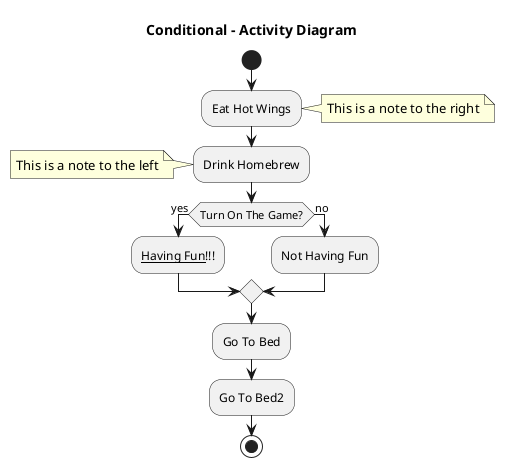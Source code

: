 @startuml

title Conditional - Activity Diagram 


start

:Eat Hot Wings; 
note right: This is a note to the right

:Drink Homebrew; 
note left: This is a note to the left

if (Turn On The Game?) then (yes)
  :__Having Fun__!!!;
else (no)
  :Not Having Fun;
endif

:Go To Bed;


:Go To Bed2;

stop

@enduml
